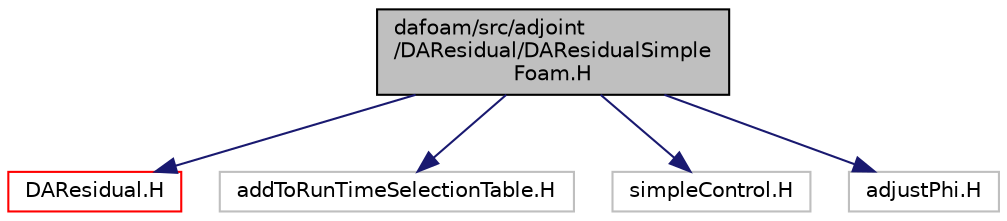 digraph "dafoam/src/adjoint/DAResidual/DAResidualSimpleFoam.H"
{
  bgcolor="transparent";
  edge [fontname="Helvetica",fontsize="10",labelfontname="Helvetica",labelfontsize="10"];
  node [fontname="Helvetica",fontsize="10",shape=record];
  Node0 [label="dafoam/src/adjoint\l/DAResidual/DAResidualSimple\lFoam.H",height=0.2,width=0.4,color="black", fillcolor="grey75", style="filled", fontcolor="black"];
  Node0 -> Node1 [color="midnightblue",fontsize="10",style="solid",fontname="Helvetica"];
  Node1 [label="DAResidual.H",height=0.2,width=0.4,color="red",URL="$DAResidual_8H.html"];
  Node0 -> Node30 [color="midnightblue",fontsize="10",style="solid",fontname="Helvetica"];
  Node30 [label="addToRunTimeSelectionTable.H",height=0.2,width=0.4,color="grey75"];
  Node0 -> Node31 [color="midnightblue",fontsize="10",style="solid",fontname="Helvetica"];
  Node31 [label="simpleControl.H",height=0.2,width=0.4,color="grey75"];
  Node0 -> Node32 [color="midnightblue",fontsize="10",style="solid",fontname="Helvetica"];
  Node32 [label="adjustPhi.H",height=0.2,width=0.4,color="grey75"];
}
